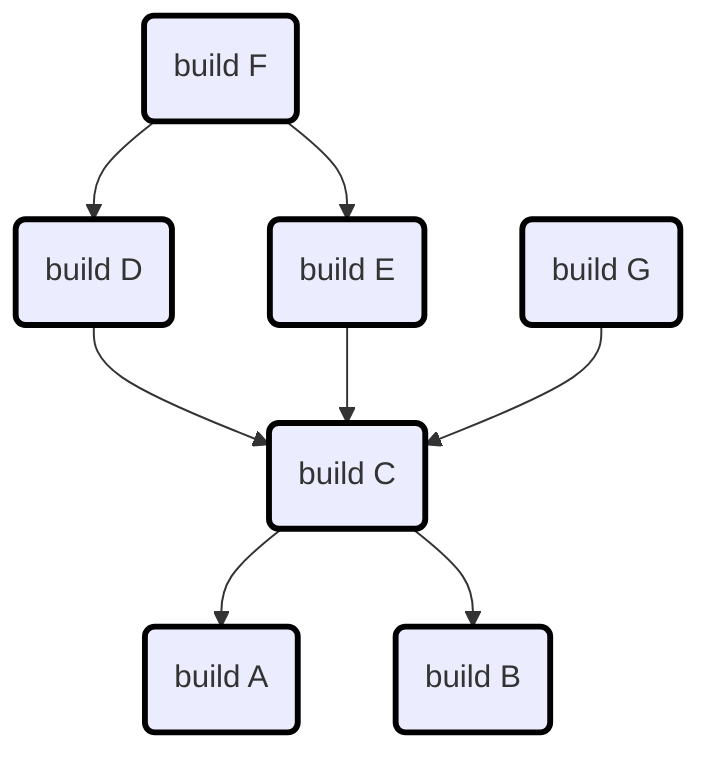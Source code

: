 flowchart TD
classDef built stroke:red,stroke-width:3px
classDef used stroke:orange,stroke-width:3px
classDef ignored stroke:black,stroke-width:3px
A:build("build A
")
B:build("build B
")
C:build("build C
")
D:build("build D
")
E:build("build E
")
F:build("build F
")
G:build("build G
")
class A:build ignored
class B:build ignored
C:build --> A:build
C:build --> B:build
class C:build ignored
D:build --> C:build
class D:build ignored
E:build --> C:build
class E:build ignored
F:build --> D:build
F:build --> E:build
class F:build ignored
G:build --> C:build
class G:build ignored